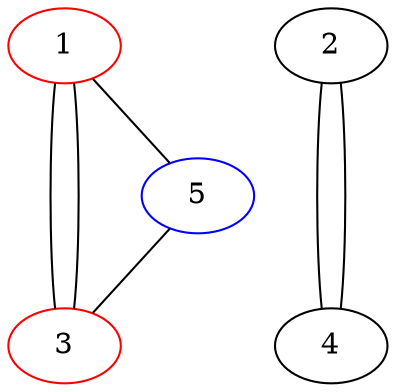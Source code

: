 graph {
  1 -- 3;
  1 -- 3;
  1 -- 5;
  5 -- 3;
  2 -- 4 -- 2;

  {
    rank="same";
    1;
    2;

  }


  {
    rank="same";
    3;
    4;

  }

  1 [color="red"];
  3 [color="red"];
  5 [color="blue"];

}
